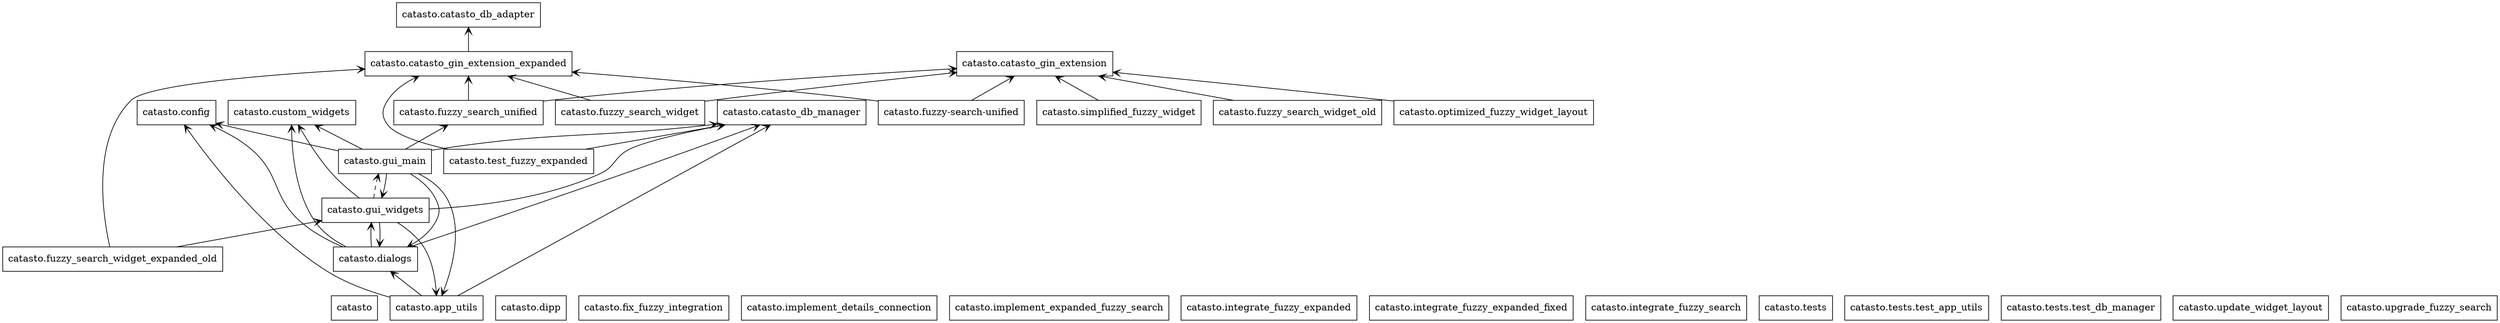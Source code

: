 digraph "packages_Catasto" {
rankdir=BT
charset="utf-8"
"catasto" [color="black", label=<catasto>, shape="box", style="solid"];
"catasto.app_utils" [color="black", label=<catasto.app_utils>, shape="box", style="solid"];
"catasto.catasto_db_adapter" [color="black", label=<catasto.catasto_db_adapter>, shape="box", style="solid"];
"catasto.catasto_db_manager" [color="black", label=<catasto.catasto_db_manager>, shape="box", style="solid"];
"catasto.catasto_gin_extension" [color="black", label=<catasto.catasto_gin_extension>, shape="box", style="solid"];
"catasto.catasto_gin_extension_expanded" [color="black", label=<catasto.catasto_gin_extension_expanded>, shape="box", style="solid"];
"catasto.config" [color="black", label=<catasto.config>, shape="box", style="solid"];
"catasto.custom_widgets" [color="black", label=<catasto.custom_widgets>, shape="box", style="solid"];
"catasto.dialogs" [color="black", label=<catasto.dialogs>, shape="box", style="solid"];
"catasto.dipp" [color="black", label=<catasto.dipp>, shape="box", style="solid"];
"catasto.fix_fuzzy_integration" [color="black", label=<catasto.fix_fuzzy_integration>, shape="box", style="solid"];
"catasto.fuzzy-search-unified" [color="black", label=<catasto.fuzzy-search-unified>, shape="box", style="solid"];
"catasto.fuzzy_search_unified" [color="black", label=<catasto.fuzzy_search_unified>, shape="box", style="solid"];
"catasto.fuzzy_search_widget" [color="black", label=<catasto.fuzzy_search_widget>, shape="box", style="solid"];
"catasto.fuzzy_search_widget_expanded_old" [color="black", label=<catasto.fuzzy_search_widget_expanded_old>, shape="box", style="solid"];
"catasto.fuzzy_search_widget_old" [color="black", label=<catasto.fuzzy_search_widget_old>, shape="box", style="solid"];
"catasto.gui_main" [color="black", label=<catasto.gui_main>, shape="box", style="solid"];
"catasto.gui_widgets" [color="black", label=<catasto.gui_widgets>, shape="box", style="solid"];
"catasto.implement_details_connection" [color="black", label=<catasto.implement_details_connection>, shape="box", style="solid"];
"catasto.implement_expanded_fuzzy_search" [color="black", label=<catasto.implement_expanded_fuzzy_search>, shape="box", style="solid"];
"catasto.integrate_fuzzy_expanded" [color="black", label=<catasto.integrate_fuzzy_expanded>, shape="box", style="solid"];
"catasto.integrate_fuzzy_expanded_fixed" [color="black", label=<catasto.integrate_fuzzy_expanded_fixed>, shape="box", style="solid"];
"catasto.integrate_fuzzy_search" [color="black", label=<catasto.integrate_fuzzy_search>, shape="box", style="solid"];
"catasto.optimized_fuzzy_widget_layout" [color="black", label=<catasto.optimized_fuzzy_widget_layout>, shape="box", style="solid"];
"catasto.simplified_fuzzy_widget" [color="black", label=<catasto.simplified_fuzzy_widget>, shape="box", style="solid"];
"catasto.test_fuzzy_expanded" [color="black", label=<catasto.test_fuzzy_expanded>, shape="box", style="solid"];
"catasto.tests" [color="black", label=<catasto.tests>, shape="box", style="solid"];
"catasto.tests.test_app_utils" [color="black", label=<catasto.tests.test_app_utils>, shape="box", style="solid"];
"catasto.tests.test_db_manager" [color="black", label=<catasto.tests.test_db_manager>, shape="box", style="solid"];
"catasto.update_widget_layout" [color="black", label=<catasto.update_widget_layout>, shape="box", style="solid"];
"catasto.upgrade_fuzzy_search" [color="black", label=<catasto.upgrade_fuzzy_search>, shape="box", style="solid"];
"catasto.app_utils" -> "catasto.catasto_db_manager" [arrowhead="open", arrowtail="none"];
"catasto.app_utils" -> "catasto.config" [arrowhead="open", arrowtail="none"];
"catasto.app_utils" -> "catasto.dialogs" [arrowhead="open", arrowtail="none"];
"catasto.catasto_gin_extension_expanded" -> "catasto.catasto_db_adapter" [arrowhead="open", arrowtail="none"];
"catasto.dialogs" -> "catasto.catasto_db_manager" [arrowhead="open", arrowtail="none"];
"catasto.dialogs" -> "catasto.config" [arrowhead="open", arrowtail="none"];
"catasto.dialogs" -> "catasto.custom_widgets" [arrowhead="open", arrowtail="none"];
"catasto.dialogs" -> "catasto.gui_widgets" [arrowhead="open", arrowtail="none"];
"catasto.fuzzy-search-unified" -> "catasto.catasto_gin_extension" [arrowhead="open", arrowtail="none"];
"catasto.fuzzy-search-unified" -> "catasto.catasto_gin_extension_expanded" [arrowhead="open", arrowtail="none"];
"catasto.fuzzy_search_unified" -> "catasto.catasto_gin_extension" [arrowhead="open", arrowtail="none"];
"catasto.fuzzy_search_unified" -> "catasto.catasto_gin_extension_expanded" [arrowhead="open", arrowtail="none"];
"catasto.fuzzy_search_widget" -> "catasto.catasto_gin_extension" [arrowhead="open", arrowtail="none"];
"catasto.fuzzy_search_widget" -> "catasto.catasto_gin_extension_expanded" [arrowhead="open", arrowtail="none"];
"catasto.fuzzy_search_widget_expanded_old" -> "catasto.catasto_gin_extension_expanded" [arrowhead="open", arrowtail="none"];
"catasto.fuzzy_search_widget_expanded_old" -> "catasto.gui_widgets" [arrowhead="open", arrowtail="none"];
"catasto.fuzzy_search_widget_old" -> "catasto.catasto_gin_extension" [arrowhead="open", arrowtail="none"];
"catasto.gui_main" -> "catasto.app_utils" [arrowhead="open", arrowtail="none"];
"catasto.gui_main" -> "catasto.catasto_db_manager" [arrowhead="open", arrowtail="none"];
"catasto.gui_main" -> "catasto.config" [arrowhead="open", arrowtail="none"];
"catasto.gui_main" -> "catasto.custom_widgets" [arrowhead="open", arrowtail="none"];
"catasto.gui_main" -> "catasto.dialogs" [arrowhead="open", arrowtail="none"];
"catasto.gui_main" -> "catasto.fuzzy_search_unified" [arrowhead="open", arrowtail="none"];
"catasto.gui_main" -> "catasto.gui_widgets" [arrowhead="open", arrowtail="none"];
"catasto.gui_widgets" -> "catasto.app_utils" [arrowhead="open", arrowtail="none"];
"catasto.gui_widgets" -> "catasto.catasto_db_manager" [arrowhead="open", arrowtail="none"];
"catasto.gui_widgets" -> "catasto.custom_widgets" [arrowhead="open", arrowtail="none"];
"catasto.gui_widgets" -> "catasto.dialogs" [arrowhead="open", arrowtail="none"];
"catasto.optimized_fuzzy_widget_layout" -> "catasto.catasto_gin_extension" [arrowhead="open", arrowtail="none"];
"catasto.simplified_fuzzy_widget" -> "catasto.catasto_gin_extension" [arrowhead="open", arrowtail="none"];
"catasto.test_fuzzy_expanded" -> "catasto.catasto_db_manager" [arrowhead="open", arrowtail="none"];
"catasto.test_fuzzy_expanded" -> "catasto.catasto_gin_extension_expanded" [arrowhead="open", arrowtail="none"];
"catasto.gui_widgets" -> "catasto.gui_main" [arrowhead="open", arrowtail="none", style="dashed"];
}
